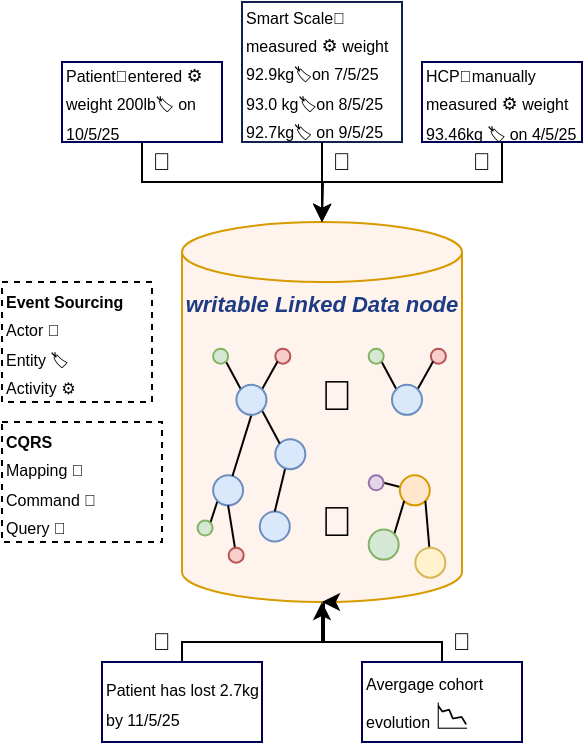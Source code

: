 <mxfile version="28.1.2">
  <diagram name="Page-1" id="Jza05dGDRmTcxCxnpm81">
    <mxGraphModel dx="792" dy="498" grid="1" gridSize="10" guides="1" tooltips="1" connect="1" arrows="1" fold="1" page="1" pageScale="1" pageWidth="850" pageHeight="1100" math="0" shadow="0">
      <root>
        <mxCell id="0" />
        <mxCell id="1" parent="0" />
        <mxCell id="3gxt1IHV9OPd8U87cfYx-44" value="" style="group" vertex="1" connectable="0" parent="1">
          <mxGeometry x="270" y="380" width="140" height="190" as="geometry" />
        </mxCell>
        <mxCell id="3gxt1IHV9OPd8U87cfYx-1" value="" style="shape=cylinder3;whiteSpace=wrap;html=1;boundedLbl=1;backgroundOutline=1;size=15;fillColor=#FFF4ED;strokeColor=#d79b00;" vertex="1" parent="3gxt1IHV9OPd8U87cfYx-44">
          <mxGeometry width="140" height="190" as="geometry" />
        </mxCell>
        <mxCell id="3gxt1IHV9OPd8U87cfYx-2" value="&lt;font face=&quot;Helvetica&quot; style=&quot;color: rgb(29, 58, 133); font-size: 11px;&quot;&gt;&lt;i style=&quot;&quot;&gt;&lt;b style=&quot;&quot;&gt;writable Linked Data node&lt;/b&gt;&lt;/i&gt;&lt;/font&gt;" style="text;html=1;align=center;verticalAlign=middle;whiteSpace=wrap;rounded=0;" vertex="1" parent="3gxt1IHV9OPd8U87cfYx-44">
          <mxGeometry x="-7.08" y="27.14" width="154.17" height="27.14" as="geometry" />
        </mxCell>
        <mxCell id="3gxt1IHV9OPd8U87cfYx-24" value="" style="group" vertex="1" connectable="0" parent="3gxt1IHV9OPd8U87cfYx-44">
          <mxGeometry y="63.333" width="62.222" height="108.571" as="geometry" />
        </mxCell>
        <mxCell id="3gxt1IHV9OPd8U87cfYx-23" style="rounded=0;orthogonalLoop=1;jettySize=auto;html=1;exitX=0;exitY=1;exitDx=0;exitDy=0;entryX=1;entryY=0;entryDx=0;entryDy=0;endArrow=none;endFill=0;" edge="1" parent="3gxt1IHV9OPd8U87cfYx-24" source="3gxt1IHV9OPd8U87cfYx-3" target="3gxt1IHV9OPd8U87cfYx-22">
          <mxGeometry relative="1" as="geometry" />
        </mxCell>
        <mxCell id="3gxt1IHV9OPd8U87cfYx-3" value="" style="ellipse;whiteSpace=wrap;html=1;aspect=fixed;fillColor=#dae8fc;strokeColor=#6c8ebf;" vertex="1" parent="3gxt1IHV9OPd8U87cfYx-24">
          <mxGeometry x="15.556" y="63.333" width="15" height="15" as="geometry" />
        </mxCell>
        <mxCell id="3gxt1IHV9OPd8U87cfYx-4" value="" style="ellipse;whiteSpace=wrap;html=1;aspect=fixed;fillColor=#f8cecc;strokeColor=#b85450;" vertex="1" parent="3gxt1IHV9OPd8U87cfYx-24">
          <mxGeometry x="46.667" width="7.5" height="7.5" as="geometry" />
        </mxCell>
        <mxCell id="3gxt1IHV9OPd8U87cfYx-5" value="" style="ellipse;whiteSpace=wrap;html=1;aspect=fixed;fillColor=#dae8fc;strokeColor=#6c8ebf;" vertex="1" parent="3gxt1IHV9OPd8U87cfYx-24">
          <mxGeometry x="38.889" y="81.429" width="15" height="15" as="geometry" />
        </mxCell>
        <mxCell id="3gxt1IHV9OPd8U87cfYx-20" style="rounded=0;orthogonalLoop=1;jettySize=auto;html=1;exitX=0.342;exitY=0.919;exitDx=0;exitDy=0;entryX=0.5;entryY=0;entryDx=0;entryDy=0;endArrow=none;endFill=0;exitPerimeter=0;" edge="1" parent="3gxt1IHV9OPd8U87cfYx-24" source="3gxt1IHV9OPd8U87cfYx-6" target="3gxt1IHV9OPd8U87cfYx-5">
          <mxGeometry relative="1" as="geometry" />
        </mxCell>
        <mxCell id="3gxt1IHV9OPd8U87cfYx-6" value="" style="ellipse;whiteSpace=wrap;html=1;aspect=fixed;fillColor=#dae8fc;strokeColor=#6c8ebf;" vertex="1" parent="3gxt1IHV9OPd8U87cfYx-24">
          <mxGeometry x="46.667" y="45.238" width="15" height="15" as="geometry" />
        </mxCell>
        <mxCell id="3gxt1IHV9OPd8U87cfYx-15" style="rounded=0;orthogonalLoop=1;jettySize=auto;html=1;exitX=0;exitY=0;exitDx=0;exitDy=0;entryX=1;entryY=1;entryDx=0;entryDy=0;endArrow=none;endFill=0;" edge="1" parent="3gxt1IHV9OPd8U87cfYx-24" source="3gxt1IHV9OPd8U87cfYx-7" target="3gxt1IHV9OPd8U87cfYx-8">
          <mxGeometry relative="1" as="geometry" />
        </mxCell>
        <mxCell id="3gxt1IHV9OPd8U87cfYx-17" style="rounded=0;orthogonalLoop=1;jettySize=auto;html=1;exitX=1;exitY=0;exitDx=0;exitDy=0;entryX=0;entryY=1;entryDx=0;entryDy=0;endArrow=none;endFill=0;" edge="1" parent="3gxt1IHV9OPd8U87cfYx-24" source="3gxt1IHV9OPd8U87cfYx-7" target="3gxt1IHV9OPd8U87cfYx-4">
          <mxGeometry relative="1" as="geometry" />
        </mxCell>
        <mxCell id="3gxt1IHV9OPd8U87cfYx-18" style="rounded=0;orthogonalLoop=1;jettySize=auto;html=1;exitX=1;exitY=1;exitDx=0;exitDy=0;entryX=0;entryY=0;entryDx=0;entryDy=0;endArrow=none;endFill=0;" edge="1" parent="3gxt1IHV9OPd8U87cfYx-24" source="3gxt1IHV9OPd8U87cfYx-7" target="3gxt1IHV9OPd8U87cfYx-6">
          <mxGeometry relative="1" as="geometry" />
        </mxCell>
        <mxCell id="3gxt1IHV9OPd8U87cfYx-19" style="rounded=0;orthogonalLoop=1;jettySize=auto;html=1;exitX=0.5;exitY=1;exitDx=0;exitDy=0;endArrow=none;endFill=0;" edge="1" parent="3gxt1IHV9OPd8U87cfYx-24" source="3gxt1IHV9OPd8U87cfYx-7" target="3gxt1IHV9OPd8U87cfYx-3">
          <mxGeometry relative="1" as="geometry" />
        </mxCell>
        <mxCell id="3gxt1IHV9OPd8U87cfYx-7" value="" style="ellipse;whiteSpace=wrap;html=1;aspect=fixed;fillColor=#dae8fc;strokeColor=#6c8ebf;" vertex="1" parent="3gxt1IHV9OPd8U87cfYx-24">
          <mxGeometry x="27.222" y="18.095" width="15" height="15" as="geometry" />
        </mxCell>
        <mxCell id="3gxt1IHV9OPd8U87cfYx-8" value="" style="ellipse;whiteSpace=wrap;html=1;aspect=fixed;fillColor=#d5e8d4;strokeColor=#82b366;" vertex="1" parent="3gxt1IHV9OPd8U87cfYx-24">
          <mxGeometry x="15.556" width="7.5" height="7.5" as="geometry" />
        </mxCell>
        <mxCell id="3gxt1IHV9OPd8U87cfYx-21" style="rounded=0;orthogonalLoop=1;jettySize=auto;html=1;entryX=0.5;entryY=1;entryDx=0;entryDy=0;endArrow=none;endFill=0;" edge="1" parent="3gxt1IHV9OPd8U87cfYx-24" source="3gxt1IHV9OPd8U87cfYx-13" target="3gxt1IHV9OPd8U87cfYx-3">
          <mxGeometry relative="1" as="geometry" />
        </mxCell>
        <mxCell id="3gxt1IHV9OPd8U87cfYx-13" value="" style="ellipse;whiteSpace=wrap;html=1;aspect=fixed;fillColor=#f8cecc;strokeColor=#b85450;" vertex="1" parent="3gxt1IHV9OPd8U87cfYx-24">
          <mxGeometry x="23.333" y="99.524" width="7.5" height="7.5" as="geometry" />
        </mxCell>
        <mxCell id="3gxt1IHV9OPd8U87cfYx-22" value="" style="ellipse;whiteSpace=wrap;html=1;aspect=fixed;fillColor=#d5e8d4;strokeColor=#82b366;" vertex="1" parent="3gxt1IHV9OPd8U87cfYx-24">
          <mxGeometry x="7.778" y="85.952" width="7.5" height="7.5" as="geometry" />
        </mxCell>
        <mxCell id="3gxt1IHV9OPd8U87cfYx-25" value="&lt;font style=&quot;font-size: 21px;&quot;&gt;🔄&lt;/font&gt;" style="text;html=1;align=center;verticalAlign=middle;whiteSpace=wrap;rounded=0;" vertex="1" parent="3gxt1IHV9OPd8U87cfYx-44">
          <mxGeometry x="54.444" y="72.381" width="46.667" height="27.143" as="geometry" />
        </mxCell>
        <mxCell id="3gxt1IHV9OPd8U87cfYx-26" value="&lt;font style=&quot;font-size: 21px;&quot;&gt;🔄&lt;/font&gt;" style="text;html=1;align=center;verticalAlign=middle;whiteSpace=wrap;rounded=0;" vertex="1" parent="3gxt1IHV9OPd8U87cfYx-44">
          <mxGeometry x="54.444" y="135.714" width="46.667" height="27.143" as="geometry" />
        </mxCell>
        <mxCell id="3gxt1IHV9OPd8U87cfYx-27" value="" style="ellipse;whiteSpace=wrap;html=1;aspect=fixed;fillColor=#f8cecc;strokeColor=#b85450;" vertex="1" parent="3gxt1IHV9OPd8U87cfYx-44">
          <mxGeometry x="124.444" y="63.333" width="7.5" height="7.5" as="geometry" />
        </mxCell>
        <mxCell id="3gxt1IHV9OPd8U87cfYx-28" style="rounded=0;orthogonalLoop=1;jettySize=auto;html=1;exitX=0;exitY=0;exitDx=0;exitDy=0;entryX=1;entryY=1;entryDx=0;entryDy=0;endArrow=none;endFill=0;" edge="1" parent="3gxt1IHV9OPd8U87cfYx-44" source="3gxt1IHV9OPd8U87cfYx-30" target="3gxt1IHV9OPd8U87cfYx-31">
          <mxGeometry relative="1" as="geometry" />
        </mxCell>
        <mxCell id="3gxt1IHV9OPd8U87cfYx-29" style="rounded=0;orthogonalLoop=1;jettySize=auto;html=1;exitX=1;exitY=0;exitDx=0;exitDy=0;entryX=0;entryY=1;entryDx=0;entryDy=0;endArrow=none;endFill=0;" edge="1" parent="3gxt1IHV9OPd8U87cfYx-44" source="3gxt1IHV9OPd8U87cfYx-30" target="3gxt1IHV9OPd8U87cfYx-27">
          <mxGeometry relative="1" as="geometry" />
        </mxCell>
        <mxCell id="3gxt1IHV9OPd8U87cfYx-30" value="" style="ellipse;whiteSpace=wrap;html=1;aspect=fixed;fillColor=#dae8fc;strokeColor=#6c8ebf;" vertex="1" parent="3gxt1IHV9OPd8U87cfYx-44">
          <mxGeometry x="105" y="81.429" width="15" height="15" as="geometry" />
        </mxCell>
        <mxCell id="3gxt1IHV9OPd8U87cfYx-31" value="" style="ellipse;whiteSpace=wrap;html=1;aspect=fixed;fillColor=#d5e8d4;strokeColor=#82b366;" vertex="1" parent="3gxt1IHV9OPd8U87cfYx-44">
          <mxGeometry x="93.333" y="63.333" width="7.5" height="7.5" as="geometry" />
        </mxCell>
        <mxCell id="3gxt1IHV9OPd8U87cfYx-39" value="" style="group" vertex="1" connectable="0" parent="3gxt1IHV9OPd8U87cfYx-44">
          <mxGeometry x="93.333" y="126.667" width="38.889" height="54.286" as="geometry" />
        </mxCell>
        <mxCell id="3gxt1IHV9OPd8U87cfYx-38" style="rounded=0;orthogonalLoop=1;jettySize=auto;html=1;entryX=1;entryY=0.5;entryDx=0;entryDy=0;endArrow=none;endFill=0;" edge="1" parent="3gxt1IHV9OPd8U87cfYx-39" source="3gxt1IHV9OPd8U87cfYx-32" target="3gxt1IHV9OPd8U87cfYx-37">
          <mxGeometry relative="1" as="geometry" />
        </mxCell>
        <mxCell id="3gxt1IHV9OPd8U87cfYx-32" value="" style="ellipse;whiteSpace=wrap;html=1;aspect=fixed;fillColor=#ffe6cc;strokeColor=#d79b00;" vertex="1" parent="3gxt1IHV9OPd8U87cfYx-39">
          <mxGeometry x="15.556" width="15" height="15" as="geometry" />
        </mxCell>
        <mxCell id="3gxt1IHV9OPd8U87cfYx-35" style="rounded=0;orthogonalLoop=1;jettySize=auto;html=1;exitX=1;exitY=0;exitDx=0;exitDy=0;entryX=0;entryY=1;entryDx=0;entryDy=0;endArrow=none;endFill=0;" edge="1" parent="3gxt1IHV9OPd8U87cfYx-39" source="3gxt1IHV9OPd8U87cfYx-33" target="3gxt1IHV9OPd8U87cfYx-32">
          <mxGeometry relative="1" as="geometry" />
        </mxCell>
        <mxCell id="3gxt1IHV9OPd8U87cfYx-33" value="" style="ellipse;whiteSpace=wrap;html=1;aspect=fixed;fillColor=#d5e8d4;strokeColor=#82b366;" vertex="1" parent="3gxt1IHV9OPd8U87cfYx-39">
          <mxGeometry y="27.143" width="15" height="15" as="geometry" />
        </mxCell>
        <mxCell id="3gxt1IHV9OPd8U87cfYx-36" style="rounded=0;orthogonalLoop=1;jettySize=auto;html=1;entryX=1;entryY=1;entryDx=0;entryDy=0;endArrow=none;endFill=0;" edge="1" parent="3gxt1IHV9OPd8U87cfYx-39" source="3gxt1IHV9OPd8U87cfYx-34" target="3gxt1IHV9OPd8U87cfYx-32">
          <mxGeometry relative="1" as="geometry" />
        </mxCell>
        <mxCell id="3gxt1IHV9OPd8U87cfYx-34" value="" style="ellipse;whiteSpace=wrap;html=1;aspect=fixed;fillColor=#fff2cc;strokeColor=#d6b656;" vertex="1" parent="3gxt1IHV9OPd8U87cfYx-39">
          <mxGeometry x="23.333" y="36.19" width="15" height="15" as="geometry" />
        </mxCell>
        <mxCell id="3gxt1IHV9OPd8U87cfYx-37" value="" style="ellipse;whiteSpace=wrap;html=1;aspect=fixed;fillColor=#e1d5e7;strokeColor=#9673a6;" vertex="1" parent="3gxt1IHV9OPd8U87cfYx-39">
          <mxGeometry width="7.5" height="7.5" as="geometry" />
        </mxCell>
        <mxCell id="3gxt1IHV9OPd8U87cfYx-50" value="&lt;font style=&quot;&quot; face=&quot;Helvetica&quot;&gt;&lt;span style=&quot;background-color: transparent; font-variant-numeric: normal; font-variant-east-asian: normal; font-variant-alternates: normal; font-variant-position: normal; font-variant-emoji: normal; vertical-align: baseline;&quot; id=&quot;docs-internal-guid-e5fe56d7-7fff-f846-5d71-e33d27695494&quot;&gt;&lt;span style=&quot;font-size: 8px; white-space-collapse: preserve;&quot;&gt;HCP👤manually measured &lt;/span&gt;&lt;/span&gt;&lt;/font&gt;&lt;span style=&quot;font-size: 9px;&quot;&gt;⚙️&lt;/span&gt;&lt;font style=&quot;&quot; face=&quot;Helvetica&quot;&gt;&lt;span style=&quot;background-color: transparent; font-variant-numeric: normal; font-variant-east-asian: normal; font-variant-alternates: normal; font-variant-position: normal; font-variant-emoji: normal; vertical-align: baseline;&quot;&gt;&lt;span style=&quot;white-space-collapse: preserve; font-size: 8px;&quot;&gt; weight  &lt;/span&gt;&lt;/span&gt;&lt;/font&gt;&lt;font style=&quot;&quot; face=&quot;Helvetica&quot;&gt;&lt;span style=&quot;background-color: transparent; font-variant-numeric: normal; font-variant-east-asian: normal; font-variant-alternates: normal; font-variant-position: normal; font-variant-emoji: normal; vertical-align: baseline;&quot;&gt;&lt;span style=&quot;font-size: 8px; white-space-collapse: preserve;&quot;&gt;93.46kg 🏷️ on 4/5/25&lt;/span&gt;&lt;/span&gt;&lt;/font&gt;" style="text;html=1;align=left;verticalAlign=middle;whiteSpace=wrap;rounded=0;strokeColor=#000059;" vertex="1" parent="1">
          <mxGeometry x="390" y="300" width="80" height="40" as="geometry" />
        </mxCell>
        <mxCell id="3gxt1IHV9OPd8U87cfYx-58" value="&lt;font style=&quot;&quot; face=&quot;Helvetica&quot;&gt;&lt;span style=&quot;background-color: transparent; font-variant-numeric: normal; font-variant-east-asian: normal; font-variant-alternates: normal; font-variant-position: normal; font-variant-emoji: normal; vertical-align: baseline;&quot; id=&quot;docs-internal-guid-e5fe56d7-7fff-f846-5d71-e33d27695494&quot;&gt;&lt;span style=&quot;font-size: 8px; white-space-collapse: preserve;&quot;&gt;Smart Scale👤 measured &lt;/span&gt;&lt;/span&gt;&lt;/font&gt;&lt;span style=&quot;font-size: 9px;&quot;&gt;⚙️&lt;/span&gt;&lt;font style=&quot;&quot; face=&quot;Helvetica&quot;&gt;&lt;span style=&quot;background-color: transparent; font-variant-numeric: normal; font-variant-east-asian: normal; font-variant-alternates: normal; font-variant-position: normal; font-variant-emoji: normal; vertical-align: baseline;&quot;&gt;&lt;span style=&quot;white-space-collapse: preserve; font-size: 8px;&quot;&gt; weight &lt;/span&gt;&lt;/span&gt;&lt;/font&gt;&lt;span style=&quot;font-size: 8px; white-space-collapse: preserve;&quot;&gt;92.9kg&lt;/span&gt;&lt;span style=&quot;font-size: 8px; white-space-collapse: preserve;&quot;&gt;🏷️&lt;/span&gt;&lt;span style=&quot;font-size: 8px; white-space-collapse: preserve;&quot;&gt;on 7/5/25&lt;/span&gt;&lt;div&gt;&lt;span style=&quot;font-size: 8px; white-space-collapse: preserve;&quot;&gt;93.0 kg&lt;/span&gt;&lt;span style=&quot;font-size: 8px; white-space-collapse: preserve; background-color: transparent; color: light-dark(rgb(0, 0, 0), rgb(255, 255, 255));&quot;&gt;🏷️on 8/5/25&lt;/span&gt;&lt;/div&gt;&lt;div&gt;&lt;span style=&quot;font-size: 8px; white-space-collapse: preserve;&quot;&gt;92.7kg&lt;/span&gt;&lt;span style=&quot;font-size: 8px; white-space-collapse: preserve; background-color: transparent; color: light-dark(rgb(0, 0, 0), rgb(255, 255, 255));&quot;&gt;🏷️ on 9/5/25&lt;/span&gt;&lt;/div&gt;" style="text;html=1;align=left;verticalAlign=middle;whiteSpace=wrap;rounded=0;strokeColor=#11224E;" vertex="1" parent="1">
          <mxGeometry x="300" y="270" width="80" height="70" as="geometry" />
        </mxCell>
        <mxCell id="3gxt1IHV9OPd8U87cfYx-72" style="edgeStyle=orthogonalEdgeStyle;rounded=0;orthogonalLoop=1;jettySize=auto;html=1;exitX=0.5;exitY=1;exitDx=0;exitDy=0;" edge="1" parent="1" source="3gxt1IHV9OPd8U87cfYx-60">
          <mxGeometry relative="1" as="geometry">
            <mxPoint x="340" y="380" as="targetPoint" />
          </mxGeometry>
        </mxCell>
        <mxCell id="3gxt1IHV9OPd8U87cfYx-60" value="&lt;font style=&quot;&quot; face=&quot;Helvetica&quot;&gt;&lt;span style=&quot;background-color: transparent; font-variant-numeric: normal; font-variant-east-asian: normal; font-variant-alternates: normal; font-variant-position: normal; font-variant-emoji: normal; vertical-align: baseline;&quot; id=&quot;docs-internal-guid-e5fe56d7-7fff-f846-5d71-e33d27695494&quot;&gt;&lt;span style=&quot;font-size: 8px; white-space-collapse: preserve;&quot;&gt;Patient👤entered &lt;/span&gt;&lt;/span&gt;&lt;/font&gt;&lt;span style=&quot;font-size: 9px;&quot;&gt;⚙️&lt;/span&gt;&lt;font style=&quot;&quot; face=&quot;Helvetica&quot;&gt;&lt;span style=&quot;background-color: transparent; font-variant-numeric: normal; font-variant-east-asian: normal; font-variant-alternates: normal; font-variant-position: normal; font-variant-emoji: normal; vertical-align: baseline;&quot;&gt;&lt;span style=&quot;white-space-collapse: preserve; font-size: 8px;&quot;&gt; weight&lt;/span&gt;&lt;/span&gt;&lt;/font&gt;&lt;font style=&quot;&quot; face=&quot;Helvetica&quot;&gt;&lt;span style=&quot;background-color: transparent; font-variant-numeric: normal; font-variant-east-asian: normal; font-variant-alternates: normal; font-variant-position: normal; font-variant-emoji: normal; vertical-align: baseline;&quot;&gt;&lt;span style=&quot;white-space-collapse: preserve; font-size: 8px;&quot;&gt; 200lb&lt;/span&gt;&lt;/span&gt;&lt;/font&gt;&lt;span style=&quot;font-size: 8px; white-space-collapse: preserve;&quot;&gt;🏷️&lt;/span&gt;&lt;font style=&quot;&quot; face=&quot;Helvetica&quot;&gt;&lt;span style=&quot;background-color: transparent; font-variant-numeric: normal; font-variant-east-asian: normal; font-variant-alternates: normal; font-variant-position: normal; font-variant-emoji: normal; vertical-align: baseline;&quot;&gt;&lt;span style=&quot;white-space-collapse: preserve; font-size: 8px;&quot;&gt; &lt;/span&gt;&lt;/span&gt;&lt;/font&gt;&lt;span style=&quot;font-size: 8px; white-space-collapse: preserve; background-color: transparent; color: light-dark(rgb(0, 0, 0), rgb(255, 255, 255));&quot;&gt;on 10/5/25&lt;/span&gt;" style="text;html=1;align=left;verticalAlign=middle;whiteSpace=wrap;rounded=0;strokeColor=#000059;" vertex="1" parent="1">
          <mxGeometry x="210" y="300" width="80" height="40" as="geometry" />
        </mxCell>
        <mxCell id="3gxt1IHV9OPd8U87cfYx-67" value="&lt;div style=&quot;&quot;&gt;&lt;b style=&quot;background-color: transparent; color: light-dark(rgb(0, 0, 0), rgb(255, 255, 255));&quot;&gt;&lt;font style=&quot;font-size: 8px;&quot;&gt;Event Sourcing&lt;/font&gt;&lt;/b&gt;&lt;/div&gt;&lt;div style=&quot;&quot;&gt;&lt;font style=&quot;font-size: 8px;&quot;&gt;Actor&amp;nbsp;&lt;span style=&quot;white-space-collapse: preserve; background-color: transparent; color: light-dark(rgb(0, 0, 0), rgb(255, 255, 255));&quot;&gt;&lt;font&gt;👤 &lt;/font&gt;&lt;/span&gt;&lt;/font&gt;&lt;/div&gt;&lt;div style=&quot;&quot;&gt;&lt;font style=&quot;font-size: 8px;&quot;&gt;&lt;span style=&quot;white-space-collapse: preserve; background-color: transparent; color: light-dark(rgb(0, 0, 0), rgb(255, 255, 255));&quot;&gt;&lt;font&gt;Entity &lt;/font&gt;&lt;/span&gt;&lt;span style=&quot;background-color: transparent; white-space-collapse: preserve;&quot;&gt;🏷️ &lt;/span&gt;&lt;/font&gt;&lt;/div&gt;&lt;div style=&quot;&quot;&gt;&lt;font style=&quot;font-size: 8px;&quot;&gt;&lt;span style=&quot;background-color: transparent; white-space-collapse: preserve;&quot;&gt;Activity &lt;/span&gt;&lt;span style=&quot;background-color: transparent; white-space-collapse: preserve;&quot;&gt;⚙️&lt;/span&gt;&lt;span style=&quot;background-color: transparent; color: light-dark(rgb(0, 0, 0), rgb(255, 255, 255)); white-space-collapse: preserve;&quot;&gt; &lt;/span&gt;&lt;span style=&quot;background-color: transparent; color: light-dark(rgb(0, 0, 0), rgb(255, 255, 255)); white-space-collapse: preserve;&quot;&gt; &lt;/span&gt;&lt;/font&gt;&lt;/div&gt;" style="text;html=1;align=left;verticalAlign=middle;whiteSpace=wrap;rounded=0;strokeColor=default;dashed=1;" vertex="1" parent="1">
          <mxGeometry x="180" y="410" width="75" height="60" as="geometry" />
        </mxCell>
        <mxCell id="3gxt1IHV9OPd8U87cfYx-68" value="&lt;div&gt;&lt;font style=&quot;font-size: 8px;&quot;&gt;&lt;b&gt;CQRS&lt;/b&gt;&lt;/font&gt;&lt;/div&gt;&lt;div&gt;&lt;font style=&quot;font-size: 8px;&quot;&gt;Mapping 🔄&lt;span style=&quot;white-space-collapse: preserve; background-color: transparent; color: light-dark(rgb(0, 0, 0), rgb(255, 255, 255));&quot;&gt;&lt;font&gt; &lt;/font&gt;&lt;/span&gt;&lt;/font&gt;&lt;/div&gt;&lt;div&gt;&lt;font style=&quot;font-size: 8px;&quot;&gt;&lt;span style=&quot;white-space-collapse: preserve; background-color: transparent; color: light-dark(rgb(0, 0, 0), rgb(255, 255, 255));&quot;&gt;&lt;font&gt;Command &lt;/font&gt;&lt;/span&gt;&lt;/font&gt;&lt;span style=&quot;background-color: transparent; font-size: 8px; white-space-collapse: preserve;&quot;&gt;🛂&lt;/span&gt;&lt;span style=&quot;font-size: 8px; background-color: transparent; color: light-dark(rgb(0, 0, 0), rgb(255, 255, 255)); white-space-collapse: preserve;&quot;&gt; &lt;/span&gt;&lt;/div&gt;&lt;div&gt;&lt;span style=&quot;font-size: 8px; background-color: transparent; color: light-dark(rgb(0, 0, 0), rgb(255, 255, 255)); white-space-collapse: preserve;&quot;&gt;Query &lt;/span&gt;&lt;span style=&quot;background-color: transparent; font-size: 8px; white-space-collapse: preserve;&quot;&gt;🤔&lt;/span&gt;&lt;span style=&quot;background-color: transparent; color: light-dark(rgb(0, 0, 0), rgb(255, 255, 255)); white-space-collapse: preserve; font-size: 8px;&quot;&gt; &lt;/span&gt;&lt;span style=&quot;background-color: transparent; color: light-dark(rgb(0, 0, 0), rgb(255, 255, 255)); white-space-collapse: preserve; font-size: 8px;&quot;&gt; &lt;/span&gt;&lt;/div&gt;" style="text;html=1;align=left;verticalAlign=middle;whiteSpace=wrap;rounded=0;strokeColor=default;dashed=1;" vertex="1" parent="1">
          <mxGeometry x="180" y="480" width="80" height="60" as="geometry" />
        </mxCell>
        <mxCell id="3gxt1IHV9OPd8U87cfYx-70" style="edgeStyle=orthogonalEdgeStyle;rounded=0;orthogonalLoop=1;jettySize=auto;html=1;entryX=0.5;entryY=0;entryDx=0;entryDy=0;entryPerimeter=0;" edge="1" parent="1" source="3gxt1IHV9OPd8U87cfYx-58" target="3gxt1IHV9OPd8U87cfYx-1">
          <mxGeometry relative="1" as="geometry" />
        </mxCell>
        <mxCell id="3gxt1IHV9OPd8U87cfYx-71" style="edgeStyle=orthogonalEdgeStyle;rounded=0;orthogonalLoop=1;jettySize=auto;html=1;entryX=0.5;entryY=0;entryDx=0;entryDy=0;entryPerimeter=0;" edge="1" parent="1" source="3gxt1IHV9OPd8U87cfYx-50" target="3gxt1IHV9OPd8U87cfYx-1">
          <mxGeometry relative="1" as="geometry">
            <Array as="points">
              <mxPoint x="430" y="360" />
              <mxPoint x="340" y="360" />
            </Array>
          </mxGeometry>
        </mxCell>
        <mxCell id="3gxt1IHV9OPd8U87cfYx-73" value="&lt;span style=&quot;text-align: left; white-space-collapse: preserve;&quot;&gt;&lt;font&gt;🛂&lt;/font&gt;&lt;/span&gt;" style="text;html=1;align=center;verticalAlign=middle;whiteSpace=wrap;rounded=0;" vertex="1" parent="1">
          <mxGeometry x="400" y="340" width="40" height="20" as="geometry" />
        </mxCell>
        <mxCell id="3gxt1IHV9OPd8U87cfYx-74" value="&lt;span style=&quot;text-align: left; white-space-collapse: preserve;&quot;&gt;&lt;font&gt;🛂&lt;/font&gt;&lt;/span&gt;" style="text;html=1;align=center;verticalAlign=middle;whiteSpace=wrap;rounded=0;" vertex="1" parent="1">
          <mxGeometry x="330" y="340" width="40" height="20" as="geometry" />
        </mxCell>
        <mxCell id="3gxt1IHV9OPd8U87cfYx-75" value="&lt;span style=&quot;text-align: left; white-space-collapse: preserve;&quot;&gt;&lt;font&gt;🛂&lt;/font&gt;&lt;/span&gt;" style="text;html=1;align=center;verticalAlign=middle;whiteSpace=wrap;rounded=0;" vertex="1" parent="1">
          <mxGeometry x="240" y="340" width="40" height="20" as="geometry" />
        </mxCell>
        <mxCell id="3gxt1IHV9OPd8U87cfYx-77" value="&lt;span style=&quot;font-size: 8px; white-space-collapse: preserve;&quot;&gt;Patient has lost 2.7kg by 11/5/25&lt;/span&gt;" style="text;html=1;align=left;verticalAlign=middle;whiteSpace=wrap;rounded=0;strokeColor=#000059;" vertex="1" parent="1">
          <mxGeometry x="230" y="600" width="80" height="40" as="geometry" />
        </mxCell>
        <mxCell id="3gxt1IHV9OPd8U87cfYx-78" style="edgeStyle=orthogonalEdgeStyle;rounded=0;orthogonalLoop=1;jettySize=auto;html=1;entryX=0.5;entryY=1;entryDx=0;entryDy=0;entryPerimeter=0;" edge="1" parent="1" source="3gxt1IHV9OPd8U87cfYx-77" target="3gxt1IHV9OPd8U87cfYx-1">
          <mxGeometry relative="1" as="geometry">
            <Array as="points">
              <mxPoint x="270" y="590" />
              <mxPoint x="340" y="590" />
            </Array>
          </mxGeometry>
        </mxCell>
        <mxCell id="3gxt1IHV9OPd8U87cfYx-80" style="edgeStyle=orthogonalEdgeStyle;rounded=0;orthogonalLoop=1;jettySize=auto;html=1;exitX=0.5;exitY=0;exitDx=0;exitDy=0;" edge="1" parent="1" source="3gxt1IHV9OPd8U87cfYx-79">
          <mxGeometry relative="1" as="geometry">
            <mxPoint x="340" y="570" as="targetPoint" />
            <Array as="points">
              <mxPoint x="400" y="590" />
              <mxPoint x="341" y="590" />
              <mxPoint x="341" y="570" />
            </Array>
          </mxGeometry>
        </mxCell>
        <mxCell id="3gxt1IHV9OPd8U87cfYx-79" value="&lt;span style=&quot;white-space-collapse: preserve;&quot;&gt;&lt;span style=&quot;font-size: 8px;&quot;&gt;Avergage cohort evolution &lt;/span&gt;&lt;font style=&quot;font-size: 18px;&quot;&gt;📉&lt;/font&gt;&lt;/span&gt;" style="text;html=1;align=left;verticalAlign=middle;whiteSpace=wrap;rounded=0;strokeColor=#000059;" vertex="1" parent="1">
          <mxGeometry x="360" y="600" width="80" height="40" as="geometry" />
        </mxCell>
        <mxCell id="3gxt1IHV9OPd8U87cfYx-81" value="&lt;span style=&quot;white-space-collapse: preserve;&quot;&gt;🤔&lt;/span&gt;" style="text;html=1;align=center;verticalAlign=middle;whiteSpace=wrap;rounded=0;" vertex="1" parent="1">
          <mxGeometry x="390" y="580" width="40" height="20" as="geometry" />
        </mxCell>
        <mxCell id="3gxt1IHV9OPd8U87cfYx-82" value="&lt;span style=&quot;white-space-collapse: preserve;&quot;&gt;🤔&lt;/span&gt;" style="text;html=1;align=center;verticalAlign=middle;whiteSpace=wrap;rounded=0;" vertex="1" parent="1">
          <mxGeometry x="240" y="580" width="40" height="20" as="geometry" />
        </mxCell>
      </root>
    </mxGraphModel>
  </diagram>
</mxfile>
